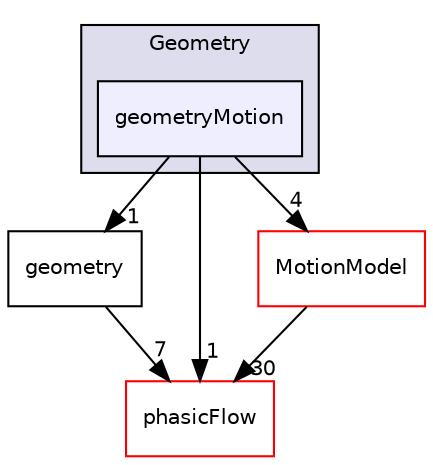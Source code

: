 digraph "src/Geometry/geometryMotion" {
  compound=true
  node [ fontsize="10", fontname="Helvetica"];
  edge [ labelfontsize="10", labelfontname="Helvetica"];
  subgraph clusterdir_cae27912e177176a90175eee3a6288a5 {
    graph [ bgcolor="#ddddee", pencolor="black", label="Geometry" fontname="Helvetica", fontsize="10", URL="dir_cae27912e177176a90175eee3a6288a5.html"]
  dir_a5343fefd245b4c5a35b35287a6822da [shape=box, label="geometryMotion", style="filled", fillcolor="#eeeeff", pencolor="black", URL="dir_a5343fefd245b4c5a35b35287a6822da.html"];
  }
  dir_36e2e6931b041d8fa0a187130eafe3af [shape=box label="geometry" URL="dir_36e2e6931b041d8fa0a187130eafe3af.html"];
  dir_cd7a5046d028e114fc17b2ebc2bd02d2 [shape=box label="phasicFlow" fillcolor="white" style="filled" color="red" URL="dir_cd7a5046d028e114fc17b2ebc2bd02d2.html"];
  dir_47ec108d6cccce3c0382fd3240a6cec7 [shape=box label="MotionModel" fillcolor="white" style="filled" color="red" URL="dir_47ec108d6cccce3c0382fd3240a6cec7.html"];
  dir_36e2e6931b041d8fa0a187130eafe3af->dir_cd7a5046d028e114fc17b2ebc2bd02d2 [headlabel="7", labeldistance=1.5 headhref="dir_000009_000031.html"];
  dir_a5343fefd245b4c5a35b35287a6822da->dir_36e2e6931b041d8fa0a187130eafe3af [headlabel="1", labeldistance=1.5 headhref="dir_000010_000009.html"];
  dir_a5343fefd245b4c5a35b35287a6822da->dir_cd7a5046d028e114fc17b2ebc2bd02d2 [headlabel="1", labeldistance=1.5 headhref="dir_000010_000031.html"];
  dir_a5343fefd245b4c5a35b35287a6822da->dir_47ec108d6cccce3c0382fd3240a6cec7 [headlabel="4", labeldistance=1.5 headhref="dir_000010_000049.html"];
  dir_47ec108d6cccce3c0382fd3240a6cec7->dir_cd7a5046d028e114fc17b2ebc2bd02d2 [headlabel="30", labeldistance=1.5 headhref="dir_000049_000031.html"];
}

